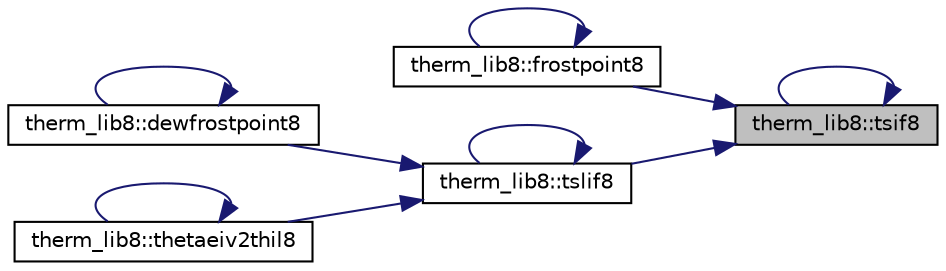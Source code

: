 digraph "therm_lib8::tsif8"
{
 // LATEX_PDF_SIZE
  edge [fontname="Helvetica",fontsize="10",labelfontname="Helvetica",labelfontsize="10"];
  node [fontname="Helvetica",fontsize="10",shape=record];
  rankdir="RL";
  Node1 [label="therm_lib8::tsif8",height=0.2,width=0.4,color="black", fillcolor="grey75", style="filled", fontcolor="black",tooltip=" "];
  Node1 -> Node2 [dir="back",color="midnightblue",fontsize="10",style="solid"];
  Node2 [label="therm_lib8::frostpoint8",height=0.2,width=0.4,color="black", fillcolor="white", style="filled",URL="$namespacetherm__lib8.html#a137ef754961bd0772247f311c22e160f",tooltip=" "];
  Node2 -> Node2 [dir="back",color="midnightblue",fontsize="10",style="solid"];
  Node1 -> Node1 [dir="back",color="midnightblue",fontsize="10",style="solid"];
  Node1 -> Node3 [dir="back",color="midnightblue",fontsize="10",style="solid"];
  Node3 [label="therm_lib8::tslif8",height=0.2,width=0.4,color="black", fillcolor="white", style="filled",URL="$namespacetherm__lib8.html#ada59a10b18f64fb7eba657201813da06",tooltip=" "];
  Node3 -> Node4 [dir="back",color="midnightblue",fontsize="10",style="solid"];
  Node4 [label="therm_lib8::dewfrostpoint8",height=0.2,width=0.4,color="black", fillcolor="white", style="filled",URL="$namespacetherm__lib8.html#a028fa9eb09650fbaa2b7c0b6b8a2fd8c",tooltip=" "];
  Node4 -> Node4 [dir="back",color="midnightblue",fontsize="10",style="solid"];
  Node3 -> Node5 [dir="back",color="midnightblue",fontsize="10",style="solid"];
  Node5 [label="therm_lib8::thetaeiv2thil8",height=0.2,width=0.4,color="black", fillcolor="white", style="filled",URL="$namespacetherm__lib8.html#aeb2f84da15d0d99455778580d72dbde5",tooltip=" "];
  Node5 -> Node5 [dir="back",color="midnightblue",fontsize="10",style="solid"];
  Node3 -> Node3 [dir="back",color="midnightblue",fontsize="10",style="solid"];
}
